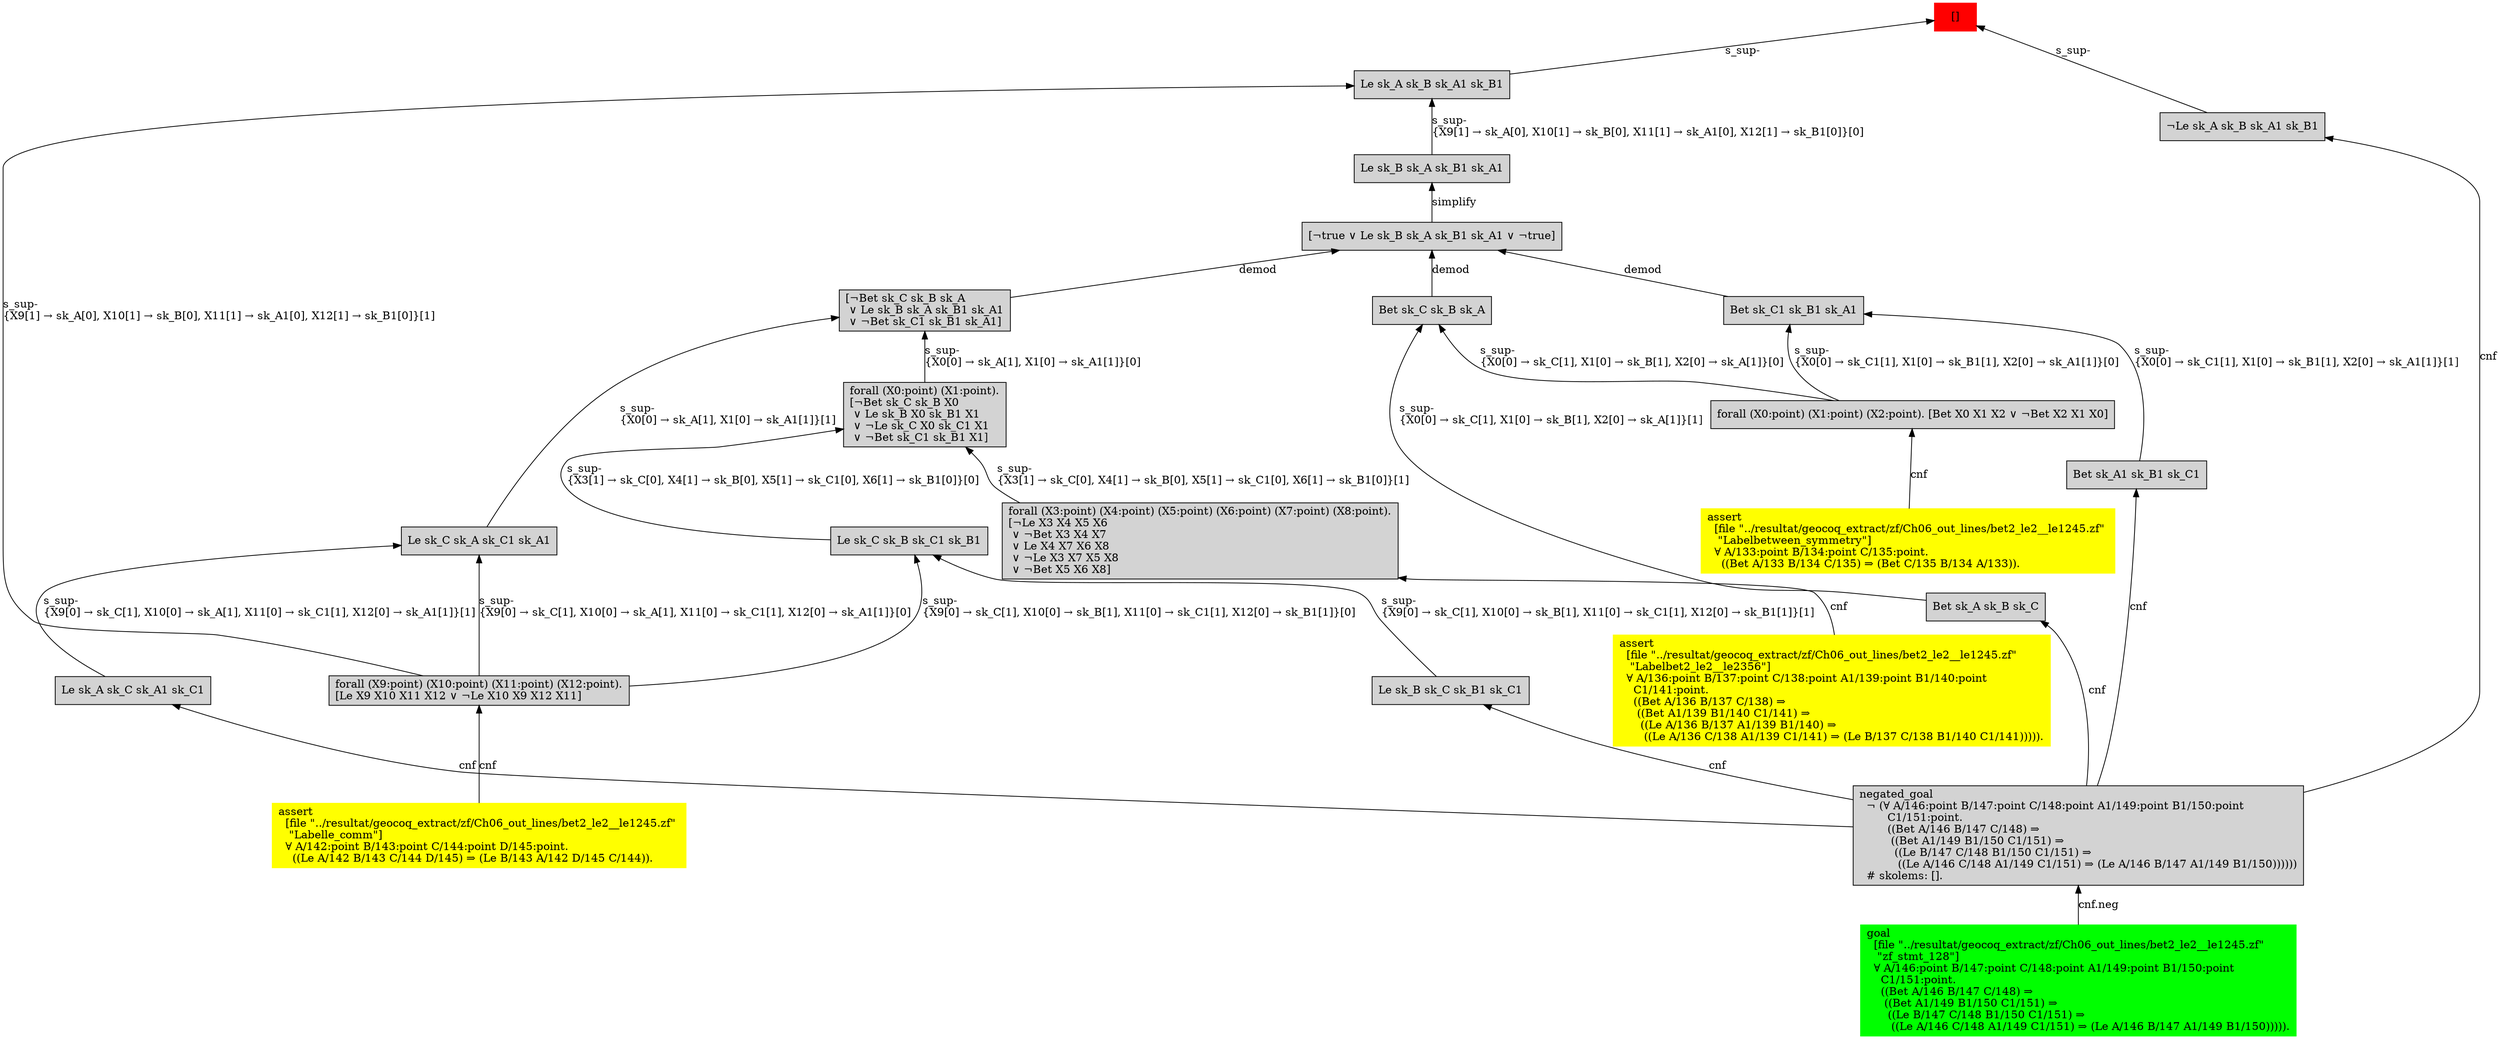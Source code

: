 digraph "unsat_graph" {
  vertex_0 [color=red, label="[]", shape=box, style=filled];
  vertex_0 -> vertex_1 [label="s_sup-\l", dir="back"];
  vertex_1 [shape=box, label="¬Le sk_A sk_B sk_A1 sk_B1\l", style=filled];
  vertex_1 -> vertex_2 [label="cnf", dir="back"];
  vertex_2 [shape=box, label="negated_goal\l  ¬ (∀ A/146:point B/147:point C/148:point A1/149:point B1/150:point \l        C1/151:point.\l        ((Bet A/146 B/147 C/148) ⇒\l         ((Bet A1/149 B1/150 C1/151) ⇒\l          ((Le B/147 C/148 B1/150 C1/151) ⇒\l           ((Le A/146 C/148 A1/149 C1/151) ⇒ (Le A/146 B/147 A1/149 B1/150))))))\l  # skolems: [].\l", style=filled];
  vertex_2 -> vertex_3 [label="cnf.neg", dir="back"];
  vertex_3 [color=green, shape=box, label="goal\l  [file \"../resultat/geocoq_extract/zf/Ch06_out_lines/bet2_le2__le1245.zf\" \l   \"zf_stmt_128\"]\l  ∀ A/146:point B/147:point C/148:point A1/149:point B1/150:point \l    C1/151:point.\l    ((Bet A/146 B/147 C/148) ⇒\l     ((Bet A1/149 B1/150 C1/151) ⇒\l      ((Le B/147 C/148 B1/150 C1/151) ⇒\l       ((Le A/146 C/148 A1/149 C1/151) ⇒ (Le A/146 B/147 A1/149 B1/150))))).\l", style=filled];
  vertex_0 -> vertex_4 [label="s_sup-\l", dir="back"];
  vertex_4 [shape=box, label="Le sk_A sk_B sk_A1 sk_B1\l", style=filled];
  vertex_4 -> vertex_5 [label="s_sup-\l\{X9[1] → sk_A[0], X10[1] → sk_B[0], X11[1] → sk_A1[0], X12[1] → sk_B1[0]\}[1]\l", dir="back"];
  vertex_5 [shape=box, label="forall (X9:point) (X10:point) (X11:point) (X12:point).\l[Le X9 X10 X11 X12 ∨ ¬Le X10 X9 X12 X11]\l", style=filled];
  vertex_5 -> vertex_6 [label="cnf", dir="back"];
  vertex_6 [color=yellow, shape=box, label="assert\l  [file \"../resultat/geocoq_extract/zf/Ch06_out_lines/bet2_le2__le1245.zf\" \l   \"Labelle_comm\"]\l  ∀ A/142:point B/143:point C/144:point D/145:point.\l    ((Le A/142 B/143 C/144 D/145) ⇒ (Le B/143 A/142 D/145 C/144)).\l", style=filled];
  vertex_4 -> vertex_7 [label="s_sup-\l\{X9[1] → sk_A[0], X10[1] → sk_B[0], X11[1] → sk_A1[0], X12[1] → sk_B1[0]\}[0]\l", dir="back"];
  vertex_7 [shape=box, label="Le sk_B sk_A sk_B1 sk_A1\l", style=filled];
  vertex_7 -> vertex_8 [label="simplify", dir="back"];
  vertex_8 [shape=box, label="[¬true ∨ Le sk_B sk_A sk_B1 sk_A1 ∨ ¬true]\l", style=filled];
  vertex_8 -> vertex_9 [label="demod", dir="back"];
  vertex_9 [shape=box, label="Bet sk_C1 sk_B1 sk_A1\l", style=filled];
  vertex_9 -> vertex_10 [label="s_sup-\l\{X0[0] → sk_C1[1], X1[0] → sk_B1[1], X2[0] → sk_A1[1]\}[0]\l", dir="back"];
  vertex_10 [shape=box, label="forall (X0:point) (X1:point) (X2:point). [Bet X0 X1 X2 ∨ ¬Bet X2 X1 X0]\l", style=filled];
  vertex_10 -> vertex_11 [label="cnf", dir="back"];
  vertex_11 [color=yellow, shape=box, label="assert\l  [file \"../resultat/geocoq_extract/zf/Ch06_out_lines/bet2_le2__le1245.zf\" \l   \"Labelbetween_symmetry\"]\l  ∀ A/133:point B/134:point C/135:point.\l    ((Bet A/133 B/134 C/135) ⇒ (Bet C/135 B/134 A/133)).\l", style=filled];
  vertex_9 -> vertex_12 [label="s_sup-\l\{X0[0] → sk_C1[1], X1[0] → sk_B1[1], X2[0] → sk_A1[1]\}[1]\l", dir="back"];
  vertex_12 [shape=box, label="Bet sk_A1 sk_B1 sk_C1\l", style=filled];
  vertex_12 -> vertex_2 [label="cnf", dir="back"];
  vertex_8 -> vertex_13 [label="demod", dir="back"];
  vertex_13 [shape=box, label="Bet sk_C sk_B sk_A\l", style=filled];
  vertex_13 -> vertex_10 [label="s_sup-\l\{X0[0] → sk_C[1], X1[0] → sk_B[1], X2[0] → sk_A[1]\}[0]\l", dir="back"];
  vertex_13 -> vertex_14 [label="s_sup-\l\{X0[0] → sk_C[1], X1[0] → sk_B[1], X2[0] → sk_A[1]\}[1]\l", dir="back"];
  vertex_14 [shape=box, label="Bet sk_A sk_B sk_C\l", style=filled];
  vertex_14 -> vertex_2 [label="cnf", dir="back"];
  vertex_8 -> vertex_15 [label="demod", dir="back"];
  vertex_15 [shape=box, label="[¬Bet sk_C sk_B sk_A\l ∨ Le sk_B sk_A sk_B1 sk_A1\l ∨ ¬Bet sk_C1 sk_B1 sk_A1]\l", style=filled];
  vertex_15 -> vertex_16 [label="s_sup-\l\{X0[0] → sk_A[1], X1[0] → sk_A1[1]\}[0]\l", dir="back"];
  vertex_16 [shape=box, label="forall (X0:point) (X1:point).\l[¬Bet sk_C sk_B X0\l ∨ Le sk_B X0 sk_B1 X1\l ∨ ¬Le sk_C X0 sk_C1 X1\l ∨ ¬Bet sk_C1 sk_B1 X1]\l", style=filled];
  vertex_16 -> vertex_17 [label="s_sup-\l\{X3[1] → sk_C[0], X4[1] → sk_B[0], X5[1] → sk_C1[0], X6[1] → sk_B1[0]\}[1]\l", dir="back"];
  vertex_17 [shape=box, label="forall (X3:point) (X4:point) (X5:point) (X6:point) (X7:point) (X8:point).\l[¬Le X3 X4 X5 X6\l ∨ ¬Bet X3 X4 X7\l ∨ Le X4 X7 X6 X8\l ∨ ¬Le X3 X7 X5 X8\l ∨ ¬Bet X5 X6 X8]\l", style=filled];
  vertex_17 -> vertex_18 [label="cnf", dir="back"];
  vertex_18 [color=yellow, shape=box, label="assert\l  [file \"../resultat/geocoq_extract/zf/Ch06_out_lines/bet2_le2__le1245.zf\" \l   \"Labelbet2_le2__le2356\"]\l  ∀ A/136:point B/137:point C/138:point A1/139:point B1/140:point \l    C1/141:point.\l    ((Bet A/136 B/137 C/138) ⇒\l     ((Bet A1/139 B1/140 C1/141) ⇒\l      ((Le A/136 B/137 A1/139 B1/140) ⇒\l       ((Le A/136 C/138 A1/139 C1/141) ⇒ (Le B/137 C/138 B1/140 C1/141))))).\l", style=filled];
  vertex_16 -> vertex_19 [label="s_sup-\l\{X3[1] → sk_C[0], X4[1] → sk_B[0], X5[1] → sk_C1[0], X6[1] → sk_B1[0]\}[0]\l", dir="back"];
  vertex_19 [shape=box, label="Le sk_C sk_B sk_C1 sk_B1\l", style=filled];
  vertex_19 -> vertex_5 [label="s_sup-\l\{X9[0] → sk_C[1], X10[0] → sk_B[1], X11[0] → sk_C1[1], X12[0] → sk_B1[1]\}[0]\l", dir="back"];
  vertex_19 -> vertex_20 [label="s_sup-\l\{X9[0] → sk_C[1], X10[0] → sk_B[1], X11[0] → sk_C1[1], X12[0] → sk_B1[1]\}[1]\l", dir="back"];
  vertex_20 [shape=box, label="Le sk_B sk_C sk_B1 sk_C1\l", style=filled];
  vertex_20 -> vertex_2 [label="cnf", dir="back"];
  vertex_15 -> vertex_21 [label="s_sup-\l\{X0[0] → sk_A[1], X1[0] → sk_A1[1]\}[1]\l", dir="back"];
  vertex_21 [shape=box, label="Le sk_C sk_A sk_C1 sk_A1\l", style=filled];
  vertex_21 -> vertex_5 [label="s_sup-\l\{X9[0] → sk_C[1], X10[0] → sk_A[1], X11[0] → sk_C1[1], X12[0] → sk_A1[1]\}[0]\l", dir="back"];
  vertex_21 -> vertex_22 [label="s_sup-\l\{X9[0] → sk_C[1], X10[0] → sk_A[1], X11[0] → sk_C1[1], X12[0] → sk_A1[1]\}[1]\l", dir="back"];
  vertex_22 [shape=box, label="Le sk_A sk_C sk_A1 sk_C1\l", style=filled];
  vertex_22 -> vertex_2 [label="cnf", dir="back"];
  }


